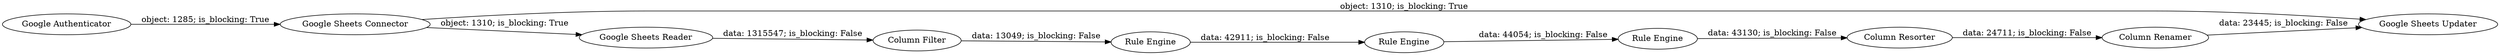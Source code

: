 digraph {
	"-3872348769951276352_8" [label="Rule Engine"]
	"-3872348769951276352_9" [label="Rule Engine"]
	"-3872348769951276352_6" [label="Google Sheets Updater"]
	"-3872348769951276352_7" [label="Column Filter"]
	"-3872348769951276352_10" [label="Rule Engine"]
	"-3872348769951276352_5" [label="Google Sheets Connector"]
	"-3872348769951276352_13" [label="Column Resorter"]
	"-3872348769951276352_14" [label="Column Renamer"]
	"-3872348769951276352_2" [label="Google Sheets Reader"]
	"-3872348769951276352_1" [label="Google Authenticator"]
	"-3872348769951276352_9" -> "-3872348769951276352_10" [label="data: 44054; is_blocking: False"]
	"-3872348769951276352_8" -> "-3872348769951276352_9" [label="data: 42911; is_blocking: False"]
	"-3872348769951276352_5" -> "-3872348769951276352_6" [label="object: 1310; is_blocking: True"]
	"-3872348769951276352_5" -> "-3872348769951276352_2" [label="object: 1310; is_blocking: True"]
	"-3872348769951276352_1" -> "-3872348769951276352_5" [label="object: 1285; is_blocking: True"]
	"-3872348769951276352_13" -> "-3872348769951276352_14" [label="data: 24711; is_blocking: False"]
	"-3872348769951276352_7" -> "-3872348769951276352_8" [label="data: 13049; is_blocking: False"]
	"-3872348769951276352_2" -> "-3872348769951276352_7" [label="data: 1315547; is_blocking: False"]
	"-3872348769951276352_10" -> "-3872348769951276352_13" [label="data: 43130; is_blocking: False"]
	"-3872348769951276352_14" -> "-3872348769951276352_6" [label="data: 23445; is_blocking: False"]
	rankdir=LR
}
